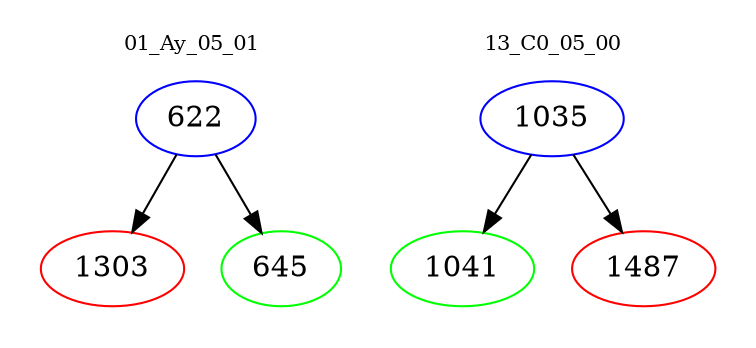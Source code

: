 digraph{
subgraph cluster_0 {
color = white
label = "01_Ay_05_01";
fontsize=10;
T0_622 [label="622", color="blue"]
T0_622 -> T0_1303 [color="black"]
T0_1303 [label="1303", color="red"]
T0_622 -> T0_645 [color="black"]
T0_645 [label="645", color="green"]
}
subgraph cluster_1 {
color = white
label = "13_C0_05_00";
fontsize=10;
T1_1035 [label="1035", color="blue"]
T1_1035 -> T1_1041 [color="black"]
T1_1041 [label="1041", color="green"]
T1_1035 -> T1_1487 [color="black"]
T1_1487 [label="1487", color="red"]
}
}
